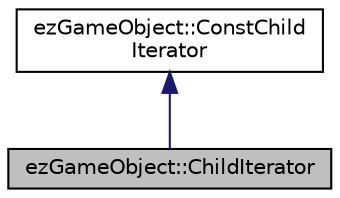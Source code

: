 digraph "ezGameObject::ChildIterator"
{
 // LATEX_PDF_SIZE
  edge [fontname="Helvetica",fontsize="10",labelfontname="Helvetica",labelfontsize="10"];
  node [fontname="Helvetica",fontsize="10",shape=record];
  Node1 [label="ezGameObject::ChildIterator",height=0.2,width=0.4,color="black", fillcolor="grey75", style="filled", fontcolor="black",tooltip=" "];
  Node2 -> Node1 [dir="back",color="midnightblue",fontsize="10",style="solid",fontname="Helvetica"];
  Node2 [label="ezGameObject::ConstChild\lIterator",height=0.2,width=0.4,color="black", fillcolor="white", style="filled",URL="$d0/db5/classez_game_object_1_1_const_child_iterator.htm",tooltip="Iterates over all children of one object."];
}
